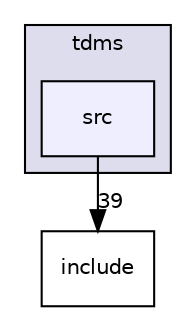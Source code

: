 digraph "tdms/src" {
  compound=true
  node [ fontsize="10", fontname="Helvetica"];
  edge [ labelfontsize="10", labelfontname="Helvetica"];
  subgraph clusterdir_dfaedd75726dc0f14b5d7f96fe9da9ad {
    graph [ bgcolor="#ddddee", pencolor="black", label="tdms" fontname="Helvetica", fontsize="10", URL="dir_dfaedd75726dc0f14b5d7f96fe9da9ad.html"]
  dir_31743c9f8cb9d8e1833bb08943f9ef81 [shape=box, label="src", style="filled", fillcolor="#eeeeff", pencolor="black", URL="dir_31743c9f8cb9d8e1833bb08943f9ef81.html"];
  }
  dir_31151eb6fe72a8c6f09675be35b4e99c [shape=box label="include" URL="dir_31151eb6fe72a8c6f09675be35b4e99c.html"];
  dir_31743c9f8cb9d8e1833bb08943f9ef81->dir_31151eb6fe72a8c6f09675be35b4e99c [headlabel="39", labeldistance=1.5 headhref="dir_000003_000002.html"];
}
